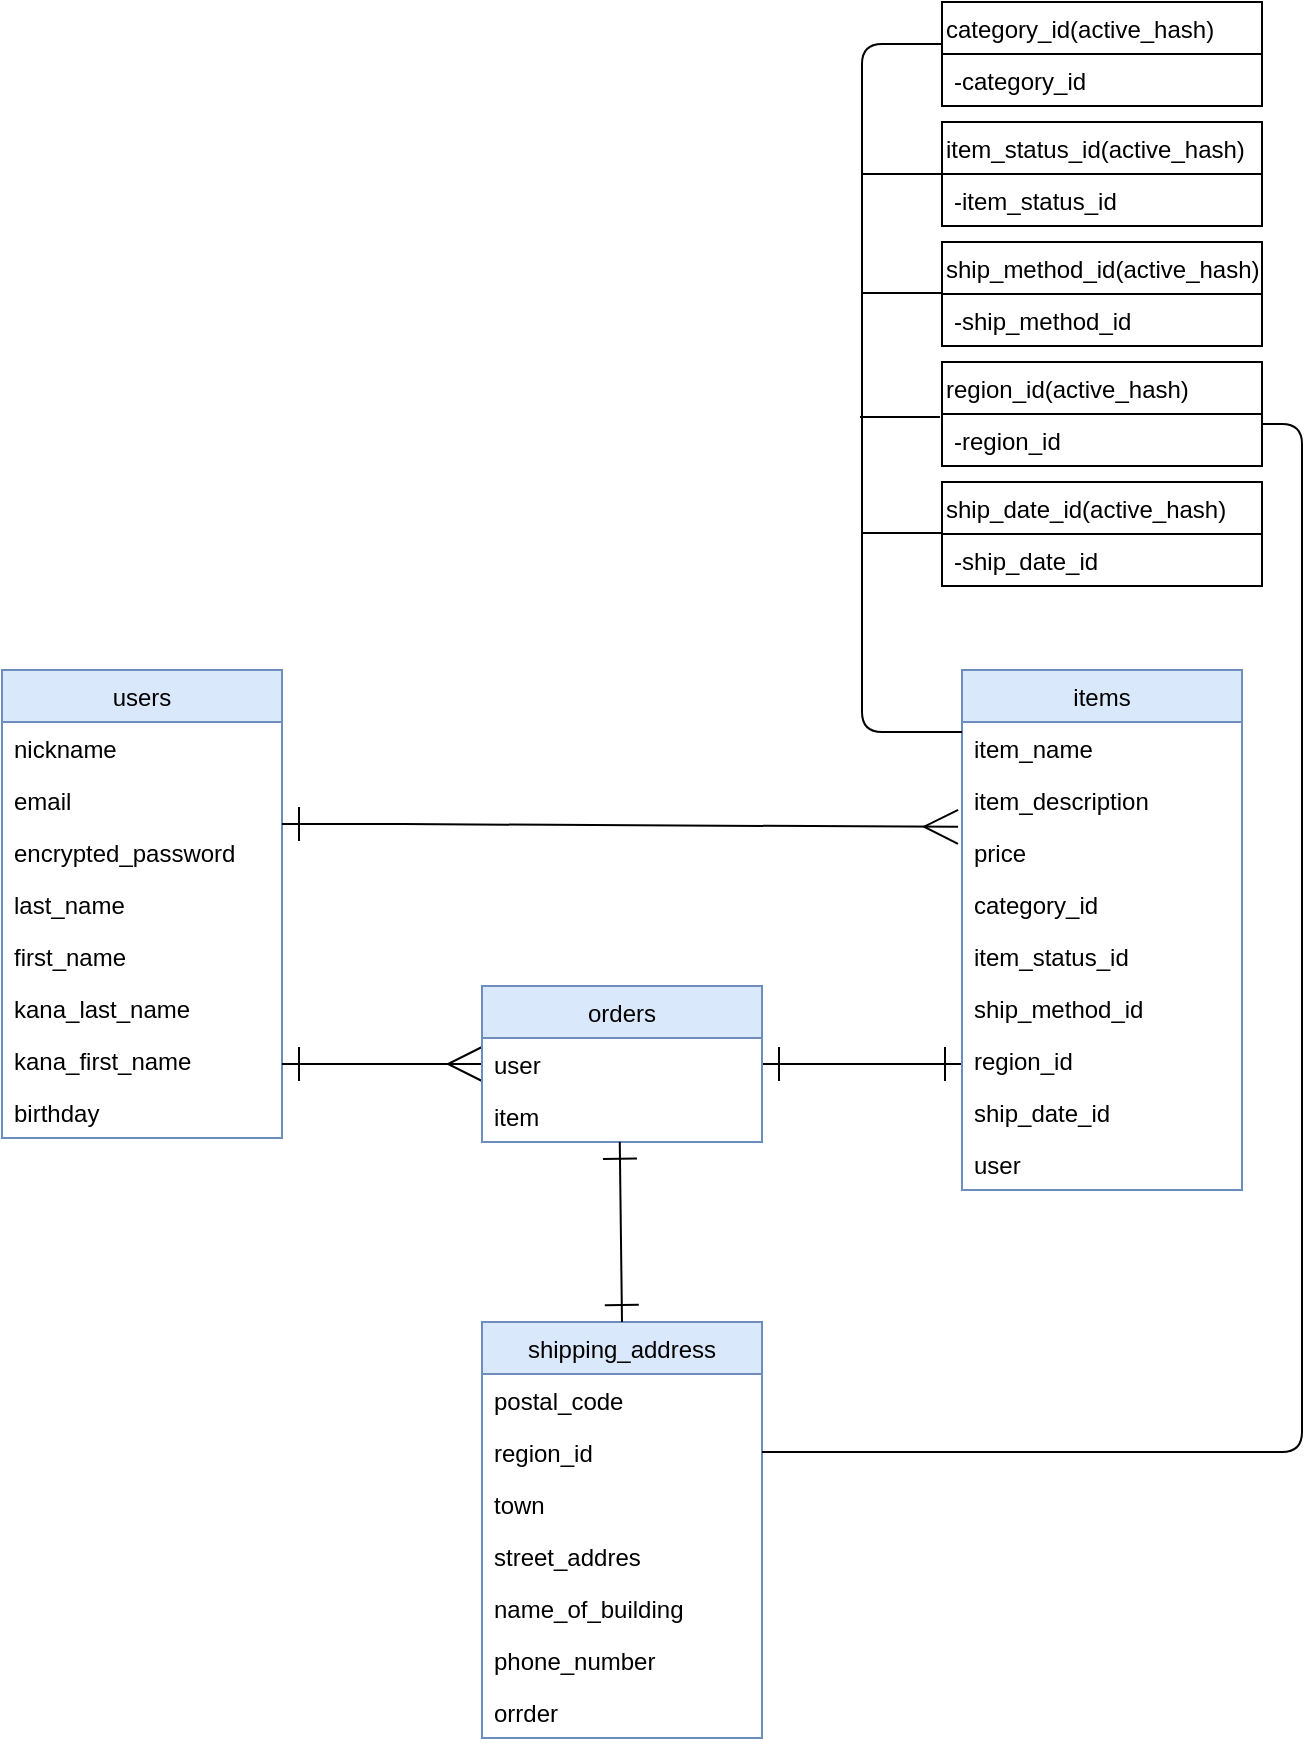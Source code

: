 <mxfile>
    <diagram id="skaReLUK0nNZBP0FKCRA" name="ER図">
        <mxGraphModel dx="820" dy="1780" grid="1" gridSize="10" guides="1" tooltips="1" connect="1" arrows="1" fold="1" page="1" pageScale="1" pageWidth="827" pageHeight="1169" background="#ffffff" math="0" shadow="0">
            <root>
                <mxCell id="RceI16ZEk3QFUn1z2AmW-0"/>
                <mxCell id="RceI16ZEk3QFUn1z2AmW-1" parent="RceI16ZEk3QFUn1z2AmW-0"/>
                <mxCell id="RceI16ZEk3QFUn1z2AmW-2" value="users" style="swimlane;fontStyle=0;childLayout=stackLayout;horizontal=1;startSize=26;fillColor=#dae8fc;horizontalStack=0;resizeParent=1;resizeParentMax=0;resizeLast=0;collapsible=1;marginBottom=0;strokeColor=#6c8ebf;" parent="RceI16ZEk3QFUn1z2AmW-1" vertex="1">
                    <mxGeometry x="90" y="-797" width="140" height="234" as="geometry">
                        <mxRectangle x="90" y="-500" width="60" height="26" as="alternateBounds"/>
                    </mxGeometry>
                </mxCell>
                <mxCell id="RceI16ZEk3QFUn1z2AmW-3" value="nickname" style="text;strokeColor=none;fillColor=none;align=left;verticalAlign=top;spacingLeft=4;spacingRight=4;overflow=hidden;rotatable=0;points=[[0,0.5],[1,0.5]];portConstraint=eastwest;" parent="RceI16ZEk3QFUn1z2AmW-2" vertex="1">
                    <mxGeometry y="26" width="140" height="26" as="geometry"/>
                </mxCell>
                <mxCell id="RceI16ZEk3QFUn1z2AmW-4" value="email&#10;" style="text;strokeColor=none;fillColor=none;align=left;verticalAlign=top;spacingLeft=4;spacingRight=4;overflow=hidden;rotatable=0;points=[[0,0.5],[1,0.5]];portConstraint=eastwest;" parent="RceI16ZEk3QFUn1z2AmW-2" vertex="1">
                    <mxGeometry y="52" width="140" height="26" as="geometry"/>
                </mxCell>
                <mxCell id="RceI16ZEk3QFUn1z2AmW-5" value="encrypted_password" style="text;strokeColor=none;fillColor=none;align=left;verticalAlign=top;spacingLeft=4;spacingRight=4;overflow=hidden;rotatable=0;points=[[0,0.5],[1,0.5]];portConstraint=eastwest;" parent="RceI16ZEk3QFUn1z2AmW-2" vertex="1">
                    <mxGeometry y="78" width="140" height="26" as="geometry"/>
                </mxCell>
                <mxCell id="RceI16ZEk3QFUn1z2AmW-27" value="last_name&#10;&#10;" style="text;strokeColor=none;fillColor=none;align=left;verticalAlign=top;spacingLeft=4;spacingRight=4;overflow=hidden;rotatable=0;points=[[0,0.5],[1,0.5]];portConstraint=eastwest;" parent="RceI16ZEk3QFUn1z2AmW-2" vertex="1">
                    <mxGeometry y="104" width="140" height="26" as="geometry"/>
                </mxCell>
                <mxCell id="RceI16ZEk3QFUn1z2AmW-28" value="first_name" style="text;strokeColor=none;fillColor=none;align=left;verticalAlign=top;spacingLeft=4;spacingRight=4;overflow=hidden;rotatable=0;points=[[0,0.5],[1,0.5]];portConstraint=eastwest;" parent="RceI16ZEk3QFUn1z2AmW-2" vertex="1">
                    <mxGeometry y="130" width="140" height="26" as="geometry"/>
                </mxCell>
                <mxCell id="RceI16ZEk3QFUn1z2AmW-29" value="kana_last_name&#10;&#10;" style="text;strokeColor=none;fillColor=none;align=left;verticalAlign=top;spacingLeft=4;spacingRight=4;overflow=hidden;rotatable=0;points=[[0,0.5],[1,0.5]];portConstraint=eastwest;" parent="RceI16ZEk3QFUn1z2AmW-2" vertex="1">
                    <mxGeometry y="156" width="140" height="26" as="geometry"/>
                </mxCell>
                <mxCell id="RceI16ZEk3QFUn1z2AmW-30" value="kana_first_name" style="text;strokeColor=none;fillColor=none;align=left;verticalAlign=top;spacingLeft=4;spacingRight=4;overflow=hidden;rotatable=0;points=[[0,0.5],[1,0.5]];portConstraint=eastwest;" parent="RceI16ZEk3QFUn1z2AmW-2" vertex="1">
                    <mxGeometry y="182" width="140" height="26" as="geometry"/>
                </mxCell>
                <mxCell id="RceI16ZEk3QFUn1z2AmW-18" value="birthday" style="text;strokeColor=none;fillColor=none;align=left;verticalAlign=top;spacingLeft=4;spacingRight=4;overflow=hidden;rotatable=0;points=[[0,0.5],[1,0.5]];portConstraint=eastwest;" parent="RceI16ZEk3QFUn1z2AmW-2" vertex="1">
                    <mxGeometry y="208" width="140" height="26" as="geometry"/>
                </mxCell>
                <mxCell id="RceI16ZEk3QFUn1z2AmW-34" value="" style="edgeStyle=none;html=1;startArrow=ERone;startFill=0;endArrow=ERone;endFill=0;endSize=15;startSize=15;entryX=1;entryY=0.5;entryDx=0;entryDy=0;" parent="RceI16ZEk3QFUn1z2AmW-1" target="RceI16ZEk3QFUn1z2AmW-40" edge="1">
                    <mxGeometry relative="1" as="geometry">
                        <mxPoint x="570" y="-600" as="sourcePoint"/>
                        <mxPoint x="680" y="-300" as="targetPoint"/>
                        <Array as="points"/>
                    </mxGeometry>
                </mxCell>
                <mxCell id="RceI16ZEk3QFUn1z2AmW-6" value="items" style="swimlane;fontStyle=0;childLayout=stackLayout;horizontal=1;startSize=26;fillColor=#dae8fc;horizontalStack=0;resizeParent=1;resizeParentMax=0;resizeLast=0;collapsible=1;marginBottom=0;strokeColor=#6c8ebf;" parent="RceI16ZEk3QFUn1z2AmW-1" vertex="1">
                    <mxGeometry x="570" y="-797" width="140" height="260" as="geometry"/>
                </mxCell>
                <mxCell id="RceI16ZEk3QFUn1z2AmW-7" value="item_name" style="text;strokeColor=none;fillColor=none;align=left;verticalAlign=top;spacingLeft=4;spacingRight=4;overflow=hidden;rotatable=0;points=[[0,0.5],[1,0.5]];portConstraint=eastwest;" parent="RceI16ZEk3QFUn1z2AmW-6" vertex="1">
                    <mxGeometry y="26" width="140" height="26" as="geometry"/>
                </mxCell>
                <mxCell id="RceI16ZEk3QFUn1z2AmW-8" value="item_description&#10;" style="text;strokeColor=none;fillColor=none;align=left;verticalAlign=top;spacingLeft=4;spacingRight=4;overflow=hidden;rotatable=0;points=[[0,0.5],[1,0.5]];portConstraint=eastwest;" parent="RceI16ZEk3QFUn1z2AmW-6" vertex="1">
                    <mxGeometry y="52" width="140" height="26" as="geometry"/>
                </mxCell>
                <mxCell id="RceI16ZEk3QFUn1z2AmW-9" value="price" style="text;strokeColor=none;fillColor=none;align=left;verticalAlign=top;spacingLeft=4;spacingRight=4;overflow=hidden;rotatable=0;points=[[0,0.5],[1,0.5]];portConstraint=eastwest;" parent="RceI16ZEk3QFUn1z2AmW-6" vertex="1">
                    <mxGeometry y="78" width="140" height="26" as="geometry"/>
                </mxCell>
                <mxCell id="RceI16ZEk3QFUn1z2AmW-23" value="category_id" style="text;strokeColor=none;fillColor=none;align=left;verticalAlign=top;spacingLeft=4;spacingRight=4;overflow=hidden;rotatable=0;points=[[0,0.5],[1,0.5]];portConstraint=eastwest;" parent="RceI16ZEk3QFUn1z2AmW-6" vertex="1">
                    <mxGeometry y="104" width="140" height="26" as="geometry"/>
                </mxCell>
                <mxCell id="RceI16ZEk3QFUn1z2AmW-25" value="item_status_id" style="text;strokeColor=none;fillColor=none;align=left;verticalAlign=top;spacingLeft=4;spacingRight=4;overflow=hidden;rotatable=0;points=[[0,0.5],[1,0.5]];portConstraint=eastwest;" parent="RceI16ZEk3QFUn1z2AmW-6" vertex="1">
                    <mxGeometry y="130" width="140" height="26" as="geometry"/>
                </mxCell>
                <mxCell id="RceI16ZEk3QFUn1z2AmW-21" value="ship_method_id" style="text;strokeColor=none;fillColor=none;align=left;verticalAlign=top;spacingLeft=4;spacingRight=4;overflow=hidden;rotatable=0;points=[[0,0.5],[1,0.5]];portConstraint=eastwest;" parent="RceI16ZEk3QFUn1z2AmW-6" vertex="1">
                    <mxGeometry y="156" width="140" height="26" as="geometry"/>
                </mxCell>
                <mxCell id="RceI16ZEk3QFUn1z2AmW-22" value="region_id" style="text;strokeColor=none;fillColor=none;align=left;verticalAlign=top;spacingLeft=4;spacingRight=4;overflow=hidden;rotatable=0;points=[[0,0.5],[1,0.5]];portConstraint=eastwest;" parent="RceI16ZEk3QFUn1z2AmW-6" vertex="1">
                    <mxGeometry y="182" width="140" height="26" as="geometry"/>
                </mxCell>
                <mxCell id="RceI16ZEk3QFUn1z2AmW-20" value="ship_date_id&#10;" style="text;strokeColor=none;fillColor=none;align=left;verticalAlign=top;spacingLeft=4;spacingRight=4;overflow=hidden;rotatable=0;points=[[0,0.5],[1,0.5]];portConstraint=eastwest;" parent="RceI16ZEk3QFUn1z2AmW-6" vertex="1">
                    <mxGeometry y="208" width="140" height="26" as="geometry"/>
                </mxCell>
                <mxCell id="RceI16ZEk3QFUn1z2AmW-31" value="user" style="text;strokeColor=none;fillColor=none;align=left;verticalAlign=top;spacingLeft=4;spacingRight=4;overflow=hidden;rotatable=0;points=[[0,0.5],[1,0.5]];portConstraint=eastwest;" parent="RceI16ZEk3QFUn1z2AmW-6" vertex="1">
                    <mxGeometry y="234" width="140" height="26" as="geometry"/>
                </mxCell>
                <mxCell id="RceI16ZEk3QFUn1z2AmW-10" value="shipping_address" style="swimlane;fontStyle=0;childLayout=stackLayout;horizontal=1;startSize=26;fillColor=#dae8fc;horizontalStack=0;resizeParent=1;resizeParentMax=0;resizeLast=0;collapsible=1;marginBottom=0;strokeColor=#6c8ebf;" parent="RceI16ZEk3QFUn1z2AmW-1" vertex="1">
                    <mxGeometry x="330" y="-471" width="140" height="208" as="geometry"/>
                </mxCell>
                <mxCell id="RceI16ZEk3QFUn1z2AmW-33" value="postal_code" style="text;strokeColor=none;fillColor=none;align=left;verticalAlign=top;spacingLeft=4;spacingRight=4;overflow=hidden;rotatable=0;points=[[0,0.5],[1,0.5]];portConstraint=eastwest;" parent="RceI16ZEk3QFUn1z2AmW-10" vertex="1">
                    <mxGeometry y="26" width="140" height="26" as="geometry"/>
                </mxCell>
                <mxCell id="RceI16ZEk3QFUn1z2AmW-26" value="region_id" style="text;strokeColor=none;fillColor=none;align=left;verticalAlign=top;spacingLeft=4;spacingRight=4;overflow=hidden;rotatable=0;points=[[0,0.5],[1,0.5]];portConstraint=eastwest;" parent="RceI16ZEk3QFUn1z2AmW-10" vertex="1">
                    <mxGeometry y="52" width="140" height="26" as="geometry"/>
                </mxCell>
                <mxCell id="0" value="town" style="text;strokeColor=none;fillColor=none;align=left;verticalAlign=top;spacingLeft=4;spacingRight=4;overflow=hidden;rotatable=0;points=[[0,0.5],[1,0.5]];portConstraint=eastwest;" parent="RceI16ZEk3QFUn1z2AmW-10" vertex="1">
                    <mxGeometry y="78" width="140" height="26" as="geometry"/>
                </mxCell>
                <mxCell id="RceI16ZEk3QFUn1z2AmW-38" value="street_addres" style="text;strokeColor=none;fillColor=none;align=left;verticalAlign=top;spacingLeft=4;spacingRight=4;overflow=hidden;rotatable=0;points=[[0,0.5],[1,0.5]];portConstraint=eastwest;" parent="RceI16ZEk3QFUn1z2AmW-10" vertex="1">
                    <mxGeometry y="104" width="140" height="26" as="geometry"/>
                </mxCell>
                <mxCell id="RceI16ZEk3QFUn1z2AmW-37" value="name_of_building" style="text;strokeColor=none;fillColor=none;align=left;verticalAlign=top;spacingLeft=4;spacingRight=4;overflow=hidden;rotatable=0;points=[[0,0.5],[1,0.5]];portConstraint=eastwest;" parent="RceI16ZEk3QFUn1z2AmW-10" vertex="1">
                    <mxGeometry y="130" width="140" height="26" as="geometry"/>
                </mxCell>
                <mxCell id="RceI16ZEk3QFUn1z2AmW-35" value="phone_number" style="text;strokeColor=none;fillColor=none;align=left;verticalAlign=top;spacingLeft=4;spacingRight=4;overflow=hidden;rotatable=0;points=[[0,0.5],[1,0.5]];portConstraint=eastwest;" parent="RceI16ZEk3QFUn1z2AmW-10" vertex="1">
                    <mxGeometry y="156" width="140" height="26" as="geometry"/>
                </mxCell>
                <mxCell id="15" value="orrder" style="text;strokeColor=none;fillColor=none;align=left;verticalAlign=top;spacingLeft=4;spacingRight=4;overflow=hidden;rotatable=0;points=[[0,0.5],[1,0.5]];portConstraint=eastwest;" vertex="1" parent="RceI16ZEk3QFUn1z2AmW-10">
                    <mxGeometry y="182" width="140" height="26" as="geometry"/>
                </mxCell>
                <mxCell id="RceI16ZEk3QFUn1z2AmW-42" value="" style="edgeStyle=none;html=1;startArrow=ERmany;startFill=0;endArrow=ERone;endFill=0;endSize=15;startSize=15;exitX=0;exitY=0.5;exitDx=0;exitDy=0;" parent="RceI16ZEk3QFUn1z2AmW-1" source="RceI16ZEk3QFUn1z2AmW-40" edge="1">
                    <mxGeometry relative="1" as="geometry">
                        <mxPoint x="290" y="-470" as="sourcePoint"/>
                        <mxPoint x="230" y="-600" as="targetPoint"/>
                        <Array as="points"/>
                    </mxGeometry>
                </mxCell>
                <mxCell id="S9HOng_y1--fkzCQ-eKN-37" value="" style="edgeStyle=none;html=1;endArrow=none;endFill=0;" parent="RceI16ZEk3QFUn1z2AmW-1" source="S9HOng_y1--fkzCQ-eKN-22" edge="1">
                    <mxGeometry relative="1" as="geometry">
                        <mxPoint x="520" y="-1045" as="targetPoint"/>
                    </mxGeometry>
                </mxCell>
                <mxCell id="S9HOng_y1--fkzCQ-eKN-22" value="item_status_id(active_hash)" style="swimlane;fontStyle=0;childLayout=stackLayout;horizontal=1;startSize=26;fillColor=none;horizontalStack=0;resizeParent=1;resizeParentMax=0;resizeLast=0;collapsible=1;marginBottom=0;align=left;" parent="RceI16ZEk3QFUn1z2AmW-1" vertex="1">
                    <mxGeometry x="560" y="-1071" width="160" height="52" as="geometry"/>
                </mxCell>
                <mxCell id="S9HOng_y1--fkzCQ-eKN-23" value="-item_status_id" style="text;strokeColor=none;fillColor=none;align=left;verticalAlign=top;spacingLeft=4;spacingRight=4;overflow=hidden;rotatable=0;points=[[0,0.5],[1,0.5]];portConstraint=eastwest;" parent="S9HOng_y1--fkzCQ-eKN-22" vertex="1">
                    <mxGeometry y="26" width="160" height="26" as="geometry"/>
                </mxCell>
                <mxCell id="S9HOng_y1--fkzCQ-eKN-24" value="ship_method_id(active_hash)" style="swimlane;fontStyle=0;childLayout=stackLayout;horizontal=1;startSize=26;fillColor=none;horizontalStack=0;resizeParent=1;resizeParentMax=0;resizeLast=0;collapsible=1;marginBottom=0;align=left;" parent="RceI16ZEk3QFUn1z2AmW-1" vertex="1">
                    <mxGeometry x="560" y="-1011" width="160" height="52" as="geometry"/>
                </mxCell>
                <mxCell id="S9HOng_y1--fkzCQ-eKN-25" value="-ship_method_id" style="text;strokeColor=none;fillColor=none;align=left;verticalAlign=top;spacingLeft=4;spacingRight=4;overflow=hidden;rotatable=0;points=[[0,0.5],[1,0.5]];portConstraint=eastwest;" parent="S9HOng_y1--fkzCQ-eKN-24" vertex="1">
                    <mxGeometry y="26" width="160" height="26" as="geometry"/>
                </mxCell>
                <mxCell id="S9HOng_y1--fkzCQ-eKN-26" value="category_id(active_hash)" style="swimlane;fontStyle=0;childLayout=stackLayout;horizontal=1;startSize=26;fillColor=none;horizontalStack=0;resizeParent=1;resizeParentMax=0;resizeLast=0;collapsible=1;marginBottom=0;align=left;" parent="RceI16ZEk3QFUn1z2AmW-1" vertex="1">
                    <mxGeometry x="560" y="-1131" width="160" height="52" as="geometry"/>
                </mxCell>
                <mxCell id="S9HOng_y1--fkzCQ-eKN-27" value="-category_id" style="text;strokeColor=none;fillColor=none;align=left;verticalAlign=top;spacingLeft=4;spacingRight=4;overflow=hidden;rotatable=0;points=[[0,0.5],[1,0.5]];portConstraint=eastwest;" parent="S9HOng_y1--fkzCQ-eKN-26" vertex="1">
                    <mxGeometry y="26" width="160" height="26" as="geometry"/>
                </mxCell>
                <mxCell id="S9HOng_y1--fkzCQ-eKN-28" value="region_id(active_hash)" style="swimlane;fontStyle=0;childLayout=stackLayout;horizontal=1;startSize=26;fillColor=none;horizontalStack=0;resizeParent=1;resizeParentMax=0;resizeLast=0;collapsible=1;marginBottom=0;align=left;" parent="RceI16ZEk3QFUn1z2AmW-1" vertex="1">
                    <mxGeometry x="560" y="-951" width="160" height="52" as="geometry"/>
                </mxCell>
                <mxCell id="S9HOng_y1--fkzCQ-eKN-29" value="-region_id" style="text;strokeColor=none;fillColor=none;align=left;verticalAlign=top;spacingLeft=4;spacingRight=4;overflow=hidden;rotatable=0;points=[[0,0.5],[1,0.5]];portConstraint=eastwest;" parent="S9HOng_y1--fkzCQ-eKN-28" vertex="1">
                    <mxGeometry y="26" width="160" height="26" as="geometry"/>
                </mxCell>
                <mxCell id="S9HOng_y1--fkzCQ-eKN-32" value="ship_date_id(active_hash)" style="swimlane;fontStyle=0;childLayout=stackLayout;horizontal=1;startSize=26;fillColor=none;horizontalStack=0;resizeParent=1;resizeParentMax=0;resizeLast=0;collapsible=1;marginBottom=0;align=left;" parent="RceI16ZEk3QFUn1z2AmW-1" vertex="1">
                    <mxGeometry x="560" y="-891" width="160" height="52" as="geometry"/>
                </mxCell>
                <mxCell id="S9HOng_y1--fkzCQ-eKN-33" value="-ship_date_id" style="text;strokeColor=none;fillColor=none;align=left;verticalAlign=top;spacingLeft=4;spacingRight=4;overflow=hidden;rotatable=0;points=[[0,0.5],[1,0.5]];portConstraint=eastwest;" parent="S9HOng_y1--fkzCQ-eKN-32" vertex="1">
                    <mxGeometry y="26" width="160" height="26" as="geometry"/>
                </mxCell>
                <mxCell id="S9HOng_y1--fkzCQ-eKN-34" style="edgeStyle=none;html=1;exitX=0;exitY=0.269;exitDx=0;exitDy=0;exitPerimeter=0;entryX=0;entryY=0.5;entryDx=0;entryDy=0;endArrow=none;endFill=0;" parent="RceI16ZEk3QFUn1z2AmW-1" edge="1">
                    <mxGeometry relative="1" as="geometry">
                        <mxPoint x="560" y="-1110" as="targetPoint"/>
                        <mxPoint x="570" y="-766.006" as="sourcePoint"/>
                        <Array as="points">
                            <mxPoint x="520" y="-766"/>
                            <mxPoint x="520" y="-836"/>
                            <mxPoint x="520" y="-906"/>
                            <mxPoint x="520" y="-966"/>
                            <mxPoint x="520" y="-1066"/>
                            <mxPoint x="520" y="-1110"/>
                        </Array>
                    </mxGeometry>
                </mxCell>
                <mxCell id="S9HOng_y1--fkzCQ-eKN-38" value="" style="edgeStyle=none;html=1;endArrow=none;endFill=0;" parent="RceI16ZEk3QFUn1z2AmW-1" edge="1">
                    <mxGeometry relative="1" as="geometry">
                        <mxPoint x="560" y="-985.5" as="sourcePoint"/>
                        <mxPoint x="520" y="-985.5" as="targetPoint"/>
                    </mxGeometry>
                </mxCell>
                <mxCell id="S9HOng_y1--fkzCQ-eKN-40" value="" style="edgeStyle=none;html=1;endArrow=none;endFill=0;" parent="RceI16ZEk3QFUn1z2AmW-1" edge="1">
                    <mxGeometry relative="1" as="geometry">
                        <mxPoint x="560" y="-865.5" as="sourcePoint"/>
                        <mxPoint x="520" y="-865.5" as="targetPoint"/>
                    </mxGeometry>
                </mxCell>
                <mxCell id="1" value="" style="edgeStyle=none;html=1;endArrow=none;endFill=0;entryX=1;entryY=0.5;entryDx=0;entryDy=0;" parent="RceI16ZEk3QFUn1z2AmW-1" target="RceI16ZEk3QFUn1z2AmW-26" edge="1">
                    <mxGeometry relative="1" as="geometry">
                        <mxPoint x="720" y="-920" as="sourcePoint"/>
                        <mxPoint x="590" y="-410" as="targetPoint"/>
                        <Array as="points">
                            <mxPoint x="740" y="-920"/>
                            <mxPoint x="740" y="-406"/>
                        </Array>
                    </mxGeometry>
                </mxCell>
                <mxCell id="2" value="orders" style="swimlane;fontStyle=0;childLayout=stackLayout;horizontal=1;startSize=26;fillColor=#dae8fc;horizontalStack=0;resizeParent=1;resizeParentMax=0;resizeLast=0;collapsible=1;marginBottom=0;strokeColor=#6c8ebf;" parent="RceI16ZEk3QFUn1z2AmW-1" vertex="1">
                    <mxGeometry x="330" y="-639" width="140" height="78" as="geometry"/>
                </mxCell>
                <mxCell id="RceI16ZEk3QFUn1z2AmW-40" value="user" style="text;strokeColor=none;fillColor=none;align=left;verticalAlign=top;spacingLeft=4;spacingRight=4;overflow=hidden;rotatable=0;points=[[0,0.5],[1,0.5]];portConstraint=eastwest;" parent="2" vertex="1">
                    <mxGeometry y="26" width="140" height="26" as="geometry"/>
                </mxCell>
                <mxCell id="RceI16ZEk3QFUn1z2AmW-39" value="item" style="text;strokeColor=none;fillColor=none;align=left;verticalAlign=top;spacingLeft=4;spacingRight=4;overflow=hidden;rotatable=0;points=[[0,0.5],[1,0.5]];portConstraint=eastwest;" parent="2" vertex="1">
                    <mxGeometry y="52" width="140" height="26" as="geometry"/>
                </mxCell>
                <mxCell id="7" value="" style="edgeStyle=none;html=1;endArrow=none;endFill=0;" parent="RceI16ZEk3QFUn1z2AmW-1" edge="1">
                    <mxGeometry relative="1" as="geometry">
                        <mxPoint x="559" y="-923.5" as="sourcePoint"/>
                        <mxPoint x="519" y="-923.5" as="targetPoint"/>
                    </mxGeometry>
                </mxCell>
                <mxCell id="8" value="" style="edgeStyle=none;html=1;startArrow=ERone;startFill=0;endArrow=ERone;endFill=0;endSize=15;startSize=15;entryX=0.5;entryY=0;entryDx=0;entryDy=0;exitX=0.492;exitY=0.996;exitDx=0;exitDy=0;exitPerimeter=0;" parent="RceI16ZEk3QFUn1z2AmW-1" target="RceI16ZEk3QFUn1z2AmW-10" edge="1" source="RceI16ZEk3QFUn1z2AmW-39">
                    <mxGeometry relative="1" as="geometry">
                        <mxPoint x="399.5" y="-523" as="sourcePoint"/>
                        <mxPoint x="399.5" y="-483" as="targetPoint"/>
                        <Array as="points"/>
                    </mxGeometry>
                </mxCell>
                <mxCell id="13" value="" style="edgeStyle=none;html=1;startArrow=ERmany;startFill=0;endArrow=ERone;endFill=0;endSize=15;startSize=15;exitX=-0.014;exitY=1.016;exitDx=0;exitDy=0;exitPerimeter=0;" edge="1" parent="RceI16ZEk3QFUn1z2AmW-1" source="RceI16ZEk3QFUn1z2AmW-8">
                    <mxGeometry relative="1" as="geometry">
                        <mxPoint x="330" y="-720" as="sourcePoint"/>
                        <mxPoint x="230" y="-720" as="targetPoint"/>
                        <Array as="points">
                            <mxPoint x="280" y="-720"/>
                        </Array>
                    </mxGeometry>
                </mxCell>
            </root>
        </mxGraphModel>
    </diagram>
</mxfile>